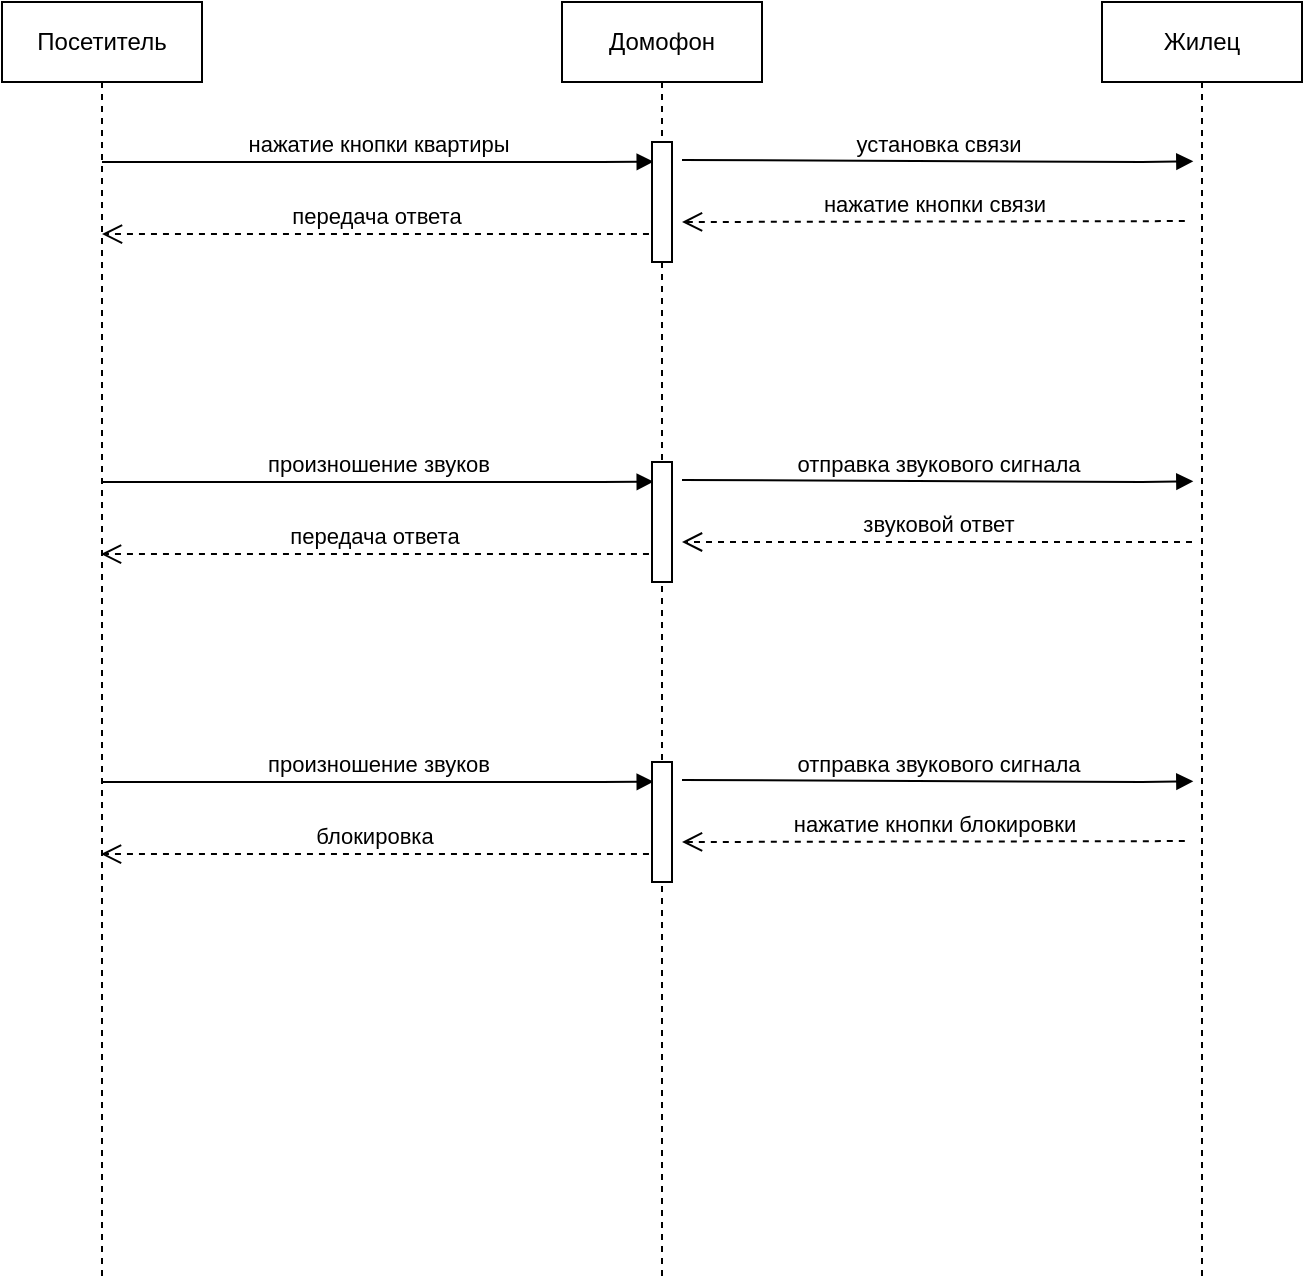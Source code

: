 <mxfile version="17.1.3" type="device"><diagram id="lGP9C5vFM9kXyNuCe12Z" name="Page-1"><mxGraphModel dx="1422" dy="762" grid="1" gridSize="10" guides="1" tooltips="1" connect="1" arrows="1" fold="1" page="1" pageScale="1" pageWidth="850" pageHeight="1100" math="0" shadow="0"><root><mxCell id="0"/><mxCell id="1" parent="0"/><mxCell id="cPLKCwzighGKX_5MuSRi-2" value="Посетитель" style="shape=umlLifeline;perimeter=lifelinePerimeter;whiteSpace=wrap;html=1;container=1;collapsible=0;recursiveResize=0;outlineConnect=0;" parent="1" vertex="1"><mxGeometry x="40" y="10" width="100" height="640" as="geometry"/></mxCell><mxCell id="cPLKCwzighGKX_5MuSRi-6" value="нажатие кнопки квартиры" style="html=1;verticalAlign=bottom;endArrow=block;rounded=0;entryX=0.086;entryY=0.164;entryDx=0;entryDy=0;entryPerimeter=0;" parent="cPLKCwzighGKX_5MuSRi-2" target="cPLKCwzighGKX_5MuSRi-5" edge="1"><mxGeometry width="80" relative="1" as="geometry"><mxPoint x="50" y="80" as="sourcePoint"/><mxPoint x="130" y="80" as="targetPoint"/><Array as="points"><mxPoint x="300" y="80"/></Array></mxGeometry></mxCell><mxCell id="cPLKCwzighGKX_5MuSRi-3" value="Домофон" style="shape=umlLifeline;perimeter=lifelinePerimeter;whiteSpace=wrap;html=1;container=1;collapsible=0;recursiveResize=0;outlineConnect=0;" parent="1" vertex="1"><mxGeometry x="320" y="10" width="100" height="640" as="geometry"/></mxCell><mxCell id="cPLKCwzighGKX_5MuSRi-5" value="" style="html=1;points=[];perimeter=orthogonalPerimeter;" parent="cPLKCwzighGKX_5MuSRi-3" vertex="1"><mxGeometry x="45" y="70" width="10" height="60" as="geometry"/></mxCell><mxCell id="cPLKCwzighGKX_5MuSRi-4" value="Жилец" style="shape=umlLifeline;perimeter=lifelinePerimeter;whiteSpace=wrap;html=1;container=1;collapsible=0;recursiveResize=0;outlineConnect=0;" parent="1" vertex="1"><mxGeometry x="590" y="10" width="100" height="640" as="geometry"/></mxCell><mxCell id="zjwEhuDQQwaTM6I_l31l-1" value="установка связи" style="html=1;verticalAlign=bottom;endArrow=block;rounded=0;entryX=0.067;entryY=0.161;entryDx=0;entryDy=0;entryPerimeter=0;" edge="1" parent="cPLKCwzighGKX_5MuSRi-4"><mxGeometry width="80" relative="1" as="geometry"><mxPoint x="-210" y="79" as="sourcePoint"/><mxPoint x="45.67" y="79.66" as="targetPoint"/><Array as="points"><mxPoint x="20" y="80"/></Array></mxGeometry></mxCell><mxCell id="zjwEhuDQQwaTM6I_l31l-10" value="произношение звуков" style="html=1;verticalAlign=bottom;endArrow=block;rounded=0;entryX=0.086;entryY=0.164;entryDx=0;entryDy=0;entryPerimeter=0;" edge="1" parent="cPLKCwzighGKX_5MuSRi-4" target="zjwEhuDQQwaTM6I_l31l-11"><mxGeometry width="80" relative="1" as="geometry"><mxPoint x="-500" y="240" as="sourcePoint"/><mxPoint x="-460" y="230" as="targetPoint"/><Array as="points"><mxPoint x="-250" y="240"/></Array></mxGeometry></mxCell><mxCell id="zjwEhuDQQwaTM6I_l31l-11" value="" style="html=1;points=[];perimeter=orthogonalPerimeter;" vertex="1" parent="cPLKCwzighGKX_5MuSRi-4"><mxGeometry x="-225" y="230" width="10" height="60" as="geometry"/></mxCell><mxCell id="zjwEhuDQQwaTM6I_l31l-12" value="отправка звукового сигнала" style="html=1;verticalAlign=bottom;endArrow=block;rounded=0;entryX=0.067;entryY=0.161;entryDx=0;entryDy=0;entryPerimeter=0;" edge="1" parent="cPLKCwzighGKX_5MuSRi-4"><mxGeometry width="80" relative="1" as="geometry"><mxPoint x="-210" y="239" as="sourcePoint"/><mxPoint x="45.67" y="239.66" as="targetPoint"/><Array as="points"><mxPoint x="20" y="240"/></Array></mxGeometry></mxCell><mxCell id="zjwEhuDQQwaTM6I_l31l-14" value="передача ответа" style="html=1;verticalAlign=bottom;endArrow=open;dashed=1;endSize=8;rounded=0;exitX=-0.152;exitY=0.767;exitDx=0;exitDy=0;exitPerimeter=0;" edge="1" parent="cPLKCwzighGKX_5MuSRi-4" source="zjwEhuDQQwaTM6I_l31l-11"><mxGeometry relative="1" as="geometry"><mxPoint x="-230" y="260" as="sourcePoint"/><mxPoint x="-500.5" y="276.02" as="targetPoint"/></mxGeometry></mxCell><mxCell id="zjwEhuDQQwaTM6I_l31l-15" value="звуковой ответ" style="html=1;verticalAlign=bottom;endArrow=open;dashed=1;endSize=8;rounded=0;exitX=-0.359;exitY=0.659;exitDx=0;exitDy=0;exitPerimeter=0;" edge="1" parent="cPLKCwzighGKX_5MuSRi-4"><mxGeometry relative="1" as="geometry"><mxPoint x="45" y="270" as="sourcePoint"/><mxPoint x="-210" y="270" as="targetPoint"/></mxGeometry></mxCell><mxCell id="zjwEhuDQQwaTM6I_l31l-22" value="произношение звуков" style="html=1;verticalAlign=bottom;endArrow=block;rounded=0;entryX=0.086;entryY=0.164;entryDx=0;entryDy=0;entryPerimeter=0;" edge="1" parent="cPLKCwzighGKX_5MuSRi-4" target="zjwEhuDQQwaTM6I_l31l-23"><mxGeometry width="80" relative="1" as="geometry"><mxPoint x="-500" y="390" as="sourcePoint"/><mxPoint x="-1050" y="370" as="targetPoint"/><Array as="points"><mxPoint x="-250" y="390"/></Array></mxGeometry></mxCell><mxCell id="zjwEhuDQQwaTM6I_l31l-23" value="" style="html=1;points=[];perimeter=orthogonalPerimeter;" vertex="1" parent="cPLKCwzighGKX_5MuSRi-4"><mxGeometry x="-225" y="380" width="10" height="60" as="geometry"/></mxCell><mxCell id="zjwEhuDQQwaTM6I_l31l-24" value="отправка звукового сигнала" style="html=1;verticalAlign=bottom;endArrow=block;rounded=0;entryX=0.067;entryY=0.161;entryDx=0;entryDy=0;entryPerimeter=0;" edge="1" parent="cPLKCwzighGKX_5MuSRi-4"><mxGeometry width="80" relative="1" as="geometry"><mxPoint x="-210" y="389" as="sourcePoint"/><mxPoint x="45.67" y="389.66" as="targetPoint"/><Array as="points"><mxPoint x="20" y="390"/></Array></mxGeometry></mxCell><mxCell id="zjwEhuDQQwaTM6I_l31l-26" value="блокировка" style="html=1;verticalAlign=bottom;endArrow=open;dashed=1;endSize=8;rounded=0;exitX=-0.152;exitY=0.767;exitDx=0;exitDy=0;exitPerimeter=0;" edge="1" parent="cPLKCwzighGKX_5MuSRi-4" source="zjwEhuDQQwaTM6I_l31l-23"><mxGeometry relative="1" as="geometry"><mxPoint x="-820" y="400" as="sourcePoint"/><mxPoint x="-500.5" y="426.02" as="targetPoint"/></mxGeometry></mxCell><mxCell id="zjwEhuDQQwaTM6I_l31l-27" value="нажатие кнопки блокировки" style="html=1;verticalAlign=bottom;endArrow=open;dashed=1;endSize=8;rounded=0;exitX=-0.359;exitY=0.659;exitDx=0;exitDy=0;exitPerimeter=0;" edge="1" parent="cPLKCwzighGKX_5MuSRi-4"><mxGeometry relative="1" as="geometry"><mxPoint x="41.41" y="419.54" as="sourcePoint"/><mxPoint x="-210" y="420" as="targetPoint"/></mxGeometry></mxCell><mxCell id="cPLKCwzighGKX_5MuSRi-7" value="передача ответа" style="html=1;verticalAlign=bottom;endArrow=open;dashed=1;endSize=8;rounded=0;exitX=-0.152;exitY=0.767;exitDx=0;exitDy=0;exitPerimeter=0;" parent="1" source="cPLKCwzighGKX_5MuSRi-5" target="cPLKCwzighGKX_5MuSRi-2" edge="1"><mxGeometry relative="1" as="geometry"><mxPoint x="360" y="110" as="sourcePoint"/><mxPoint x="280" y="110" as="targetPoint"/></mxGeometry></mxCell><mxCell id="zjwEhuDQQwaTM6I_l31l-3" value="нажатие кнопки связи" style="html=1;verticalAlign=bottom;endArrow=open;dashed=1;endSize=8;rounded=0;exitX=-0.359;exitY=0.659;exitDx=0;exitDy=0;exitPerimeter=0;" edge="1" parent="1"><mxGeometry relative="1" as="geometry"><mxPoint x="631.41" y="119.54" as="sourcePoint"/><mxPoint x="380" y="120" as="targetPoint"/></mxGeometry></mxCell></root></mxGraphModel></diagram></mxfile>